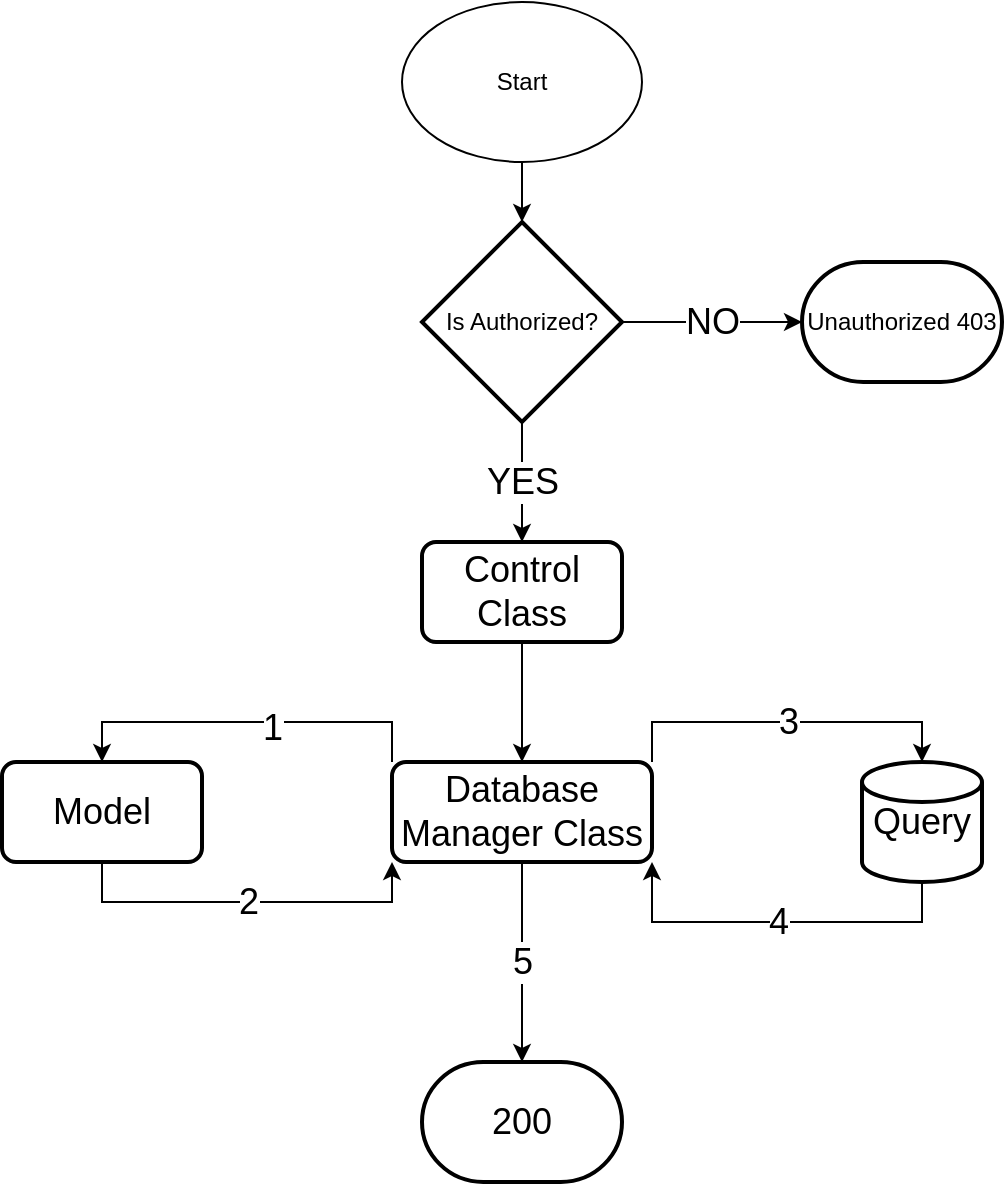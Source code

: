 <mxfile version="17.4.6"><diagram id="C5RBs43oDa-KdzZeNtuy" name="Page-1"><mxGraphModel dx="1621" dy="764" grid="1" gridSize="10" guides="1" tooltips="1" connect="1" arrows="1" fold="1" page="1" pageScale="1" pageWidth="827" pageHeight="1169" math="0" shadow="0"><root><mxCell id="WIyWlLk6GJQsqaUBKTNV-0"/><mxCell id="WIyWlLk6GJQsqaUBKTNV-1" parent="WIyWlLk6GJQsqaUBKTNV-0"/><mxCell id="r2ZEnR6g9xWnJR7j0CWP-12" style="edgeStyle=orthogonalEdgeStyle;rounded=0;orthogonalLoop=1;jettySize=auto;html=1;exitX=0.5;exitY=1;exitDx=0;exitDy=0;fontSize=18;entryX=0.5;entryY=0;entryDx=0;entryDy=0;entryPerimeter=0;" edge="1" parent="WIyWlLk6GJQsqaUBKTNV-1" source="r2ZEnR6g9xWnJR7j0CWP-0" target="r2ZEnR6g9xWnJR7j0CWP-7"><mxGeometry relative="1" as="geometry"><mxPoint x="400" y="130" as="targetPoint"/></mxGeometry></mxCell><mxCell id="r2ZEnR6g9xWnJR7j0CWP-0" value="Start" style="ellipse;whiteSpace=wrap;html=1;" vertex="1" parent="WIyWlLk6GJQsqaUBKTNV-1"><mxGeometry x="340" y="30" width="120" height="80" as="geometry"/></mxCell><mxCell id="r2ZEnR6g9xWnJR7j0CWP-2" style="edgeStyle=orthogonalEdgeStyle;rounded=0;orthogonalLoop=1;jettySize=auto;html=1;exitX=0.5;exitY=1;exitDx=0;exitDy=0;" edge="1" parent="WIyWlLk6GJQsqaUBKTNV-1"><mxGeometry relative="1" as="geometry"><mxPoint x="400" y="190" as="sourcePoint"/><mxPoint x="400" y="190" as="targetPoint"/></mxGeometry></mxCell><mxCell id="r2ZEnR6g9xWnJR7j0CWP-9" value="&lt;font style=&quot;font-size: 18px&quot;&gt;NO&lt;/font&gt;" style="edgeStyle=orthogonalEdgeStyle;rounded=0;orthogonalLoop=1;jettySize=auto;html=1;exitX=1;exitY=0.5;exitDx=0;exitDy=0;exitPerimeter=0;" edge="1" parent="WIyWlLk6GJQsqaUBKTNV-1" source="r2ZEnR6g9xWnJR7j0CWP-7" target="r2ZEnR6g9xWnJR7j0CWP-8"><mxGeometry relative="1" as="geometry"><Array as="points"><mxPoint x="500" y="190"/><mxPoint x="500" y="190"/></Array></mxGeometry></mxCell><mxCell id="r2ZEnR6g9xWnJR7j0CWP-11" value="YES" style="edgeStyle=orthogonalEdgeStyle;rounded=0;orthogonalLoop=1;jettySize=auto;html=1;exitX=0.5;exitY=1;exitDx=0;exitDy=0;exitPerimeter=0;fontSize=18;" edge="1" parent="WIyWlLk6GJQsqaUBKTNV-1" source="r2ZEnR6g9xWnJR7j0CWP-7" target="r2ZEnR6g9xWnJR7j0CWP-10"><mxGeometry relative="1" as="geometry"/></mxCell><mxCell id="r2ZEnR6g9xWnJR7j0CWP-7" value="Is Authorized?" style="strokeWidth=2;html=1;shape=mxgraph.flowchart.decision;whiteSpace=wrap;" vertex="1" parent="WIyWlLk6GJQsqaUBKTNV-1"><mxGeometry x="350" y="140" width="100" height="100" as="geometry"/></mxCell><mxCell id="r2ZEnR6g9xWnJR7j0CWP-8" value="Unauthorized 403" style="strokeWidth=2;html=1;shape=mxgraph.flowchart.terminator;whiteSpace=wrap;" vertex="1" parent="WIyWlLk6GJQsqaUBKTNV-1"><mxGeometry x="540" y="160" width="100" height="60" as="geometry"/></mxCell><mxCell id="r2ZEnR6g9xWnJR7j0CWP-14" style="edgeStyle=orthogonalEdgeStyle;rounded=0;orthogonalLoop=1;jettySize=auto;html=1;exitX=0.5;exitY=1;exitDx=0;exitDy=0;fontSize=18;" edge="1" parent="WIyWlLk6GJQsqaUBKTNV-1" source="r2ZEnR6g9xWnJR7j0CWP-10" target="r2ZEnR6g9xWnJR7j0CWP-13"><mxGeometry relative="1" as="geometry"/></mxCell><mxCell id="r2ZEnR6g9xWnJR7j0CWP-10" value="Control Class" style="rounded=1;whiteSpace=wrap;html=1;absoluteArcSize=1;arcSize=14;strokeWidth=2;fontSize=18;" vertex="1" parent="WIyWlLk6GJQsqaUBKTNV-1"><mxGeometry x="350" y="300" width="100" height="50" as="geometry"/></mxCell><mxCell id="r2ZEnR6g9xWnJR7j0CWP-20" style="edgeStyle=orthogonalEdgeStyle;rounded=0;orthogonalLoop=1;jettySize=auto;html=1;exitX=0;exitY=0;exitDx=0;exitDy=0;entryX=0.5;entryY=0;entryDx=0;entryDy=0;fontSize=18;" edge="1" parent="WIyWlLk6GJQsqaUBKTNV-1" source="r2ZEnR6g9xWnJR7j0CWP-13" target="r2ZEnR6g9xWnJR7j0CWP-15"><mxGeometry relative="1" as="geometry"/></mxCell><mxCell id="r2ZEnR6g9xWnJR7j0CWP-21" value="1" style="edgeLabel;html=1;align=center;verticalAlign=middle;resizable=0;points=[];fontSize=18;" vertex="1" connectable="0" parent="r2ZEnR6g9xWnJR7j0CWP-20"><mxGeometry x="-0.135" y="3" relative="1" as="geometry"><mxPoint as="offset"/></mxGeometry></mxCell><mxCell id="r2ZEnR6g9xWnJR7j0CWP-24" value="3" style="edgeStyle=orthogonalEdgeStyle;rounded=0;orthogonalLoop=1;jettySize=auto;html=1;exitX=1;exitY=0;exitDx=0;exitDy=0;entryX=0.5;entryY=0;entryDx=0;entryDy=0;entryPerimeter=0;fontSize=18;" edge="1" parent="WIyWlLk6GJQsqaUBKTNV-1" source="r2ZEnR6g9xWnJR7j0CWP-13" target="r2ZEnR6g9xWnJR7j0CWP-19"><mxGeometry relative="1" as="geometry"/></mxCell><mxCell id="r2ZEnR6g9xWnJR7j0CWP-29" value="5" style="edgeStyle=orthogonalEdgeStyle;rounded=0;orthogonalLoop=1;jettySize=auto;html=1;exitX=0.5;exitY=1;exitDx=0;exitDy=0;entryX=0.5;entryY=0;entryDx=0;entryDy=0;entryPerimeter=0;fontSize=18;" edge="1" parent="WIyWlLk6GJQsqaUBKTNV-1" source="r2ZEnR6g9xWnJR7j0CWP-13" target="r2ZEnR6g9xWnJR7j0CWP-28"><mxGeometry relative="1" as="geometry"/></mxCell><mxCell id="r2ZEnR6g9xWnJR7j0CWP-13" value="Database Manager Class" style="rounded=1;whiteSpace=wrap;html=1;absoluteArcSize=1;arcSize=14;strokeWidth=2;fontSize=18;" vertex="1" parent="WIyWlLk6GJQsqaUBKTNV-1"><mxGeometry x="335" y="410" width="130" height="50" as="geometry"/></mxCell><mxCell id="r2ZEnR6g9xWnJR7j0CWP-22" value="2" style="edgeStyle=orthogonalEdgeStyle;rounded=0;orthogonalLoop=1;jettySize=auto;html=1;exitX=0.5;exitY=1;exitDx=0;exitDy=0;entryX=0;entryY=1;entryDx=0;entryDy=0;fontSize=18;" edge="1" parent="WIyWlLk6GJQsqaUBKTNV-1" source="r2ZEnR6g9xWnJR7j0CWP-15" target="r2ZEnR6g9xWnJR7j0CWP-13"><mxGeometry relative="1" as="geometry"/></mxCell><mxCell id="r2ZEnR6g9xWnJR7j0CWP-15" value="Model" style="rounded=1;whiteSpace=wrap;html=1;absoluteArcSize=1;arcSize=14;strokeWidth=2;fontSize=18;" vertex="1" parent="WIyWlLk6GJQsqaUBKTNV-1"><mxGeometry x="140" y="410" width="100" height="50" as="geometry"/></mxCell><mxCell id="r2ZEnR6g9xWnJR7j0CWP-27" value="4" style="edgeStyle=orthogonalEdgeStyle;rounded=0;orthogonalLoop=1;jettySize=auto;html=1;exitX=0.5;exitY=1;exitDx=0;exitDy=0;exitPerimeter=0;entryX=1;entryY=1;entryDx=0;entryDy=0;fontSize=18;" edge="1" parent="WIyWlLk6GJQsqaUBKTNV-1" source="r2ZEnR6g9xWnJR7j0CWP-19" target="r2ZEnR6g9xWnJR7j0CWP-13"><mxGeometry relative="1" as="geometry"/></mxCell><mxCell id="r2ZEnR6g9xWnJR7j0CWP-19" value="Query" style="strokeWidth=2;html=1;shape=mxgraph.flowchart.database;whiteSpace=wrap;fontSize=18;" vertex="1" parent="WIyWlLk6GJQsqaUBKTNV-1"><mxGeometry x="570" y="410" width="60" height="60" as="geometry"/></mxCell><mxCell id="r2ZEnR6g9xWnJR7j0CWP-28" value="200" style="strokeWidth=2;html=1;shape=mxgraph.flowchart.terminator;whiteSpace=wrap;fontSize=18;" vertex="1" parent="WIyWlLk6GJQsqaUBKTNV-1"><mxGeometry x="350" y="560" width="100" height="60" as="geometry"/></mxCell></root></mxGraphModel></diagram></mxfile>